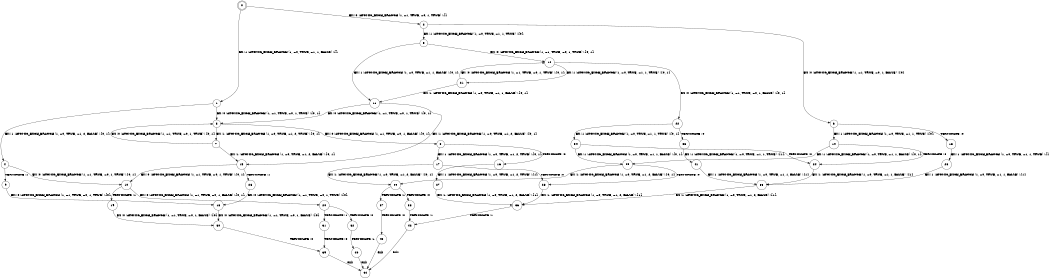 digraph BCG {
size = "7, 10.5";
center = TRUE;
node [shape = circle];
0 [peripheries = 2];
0 -> 1 [label = "EX !1 !ATOMIC_EXCH_BRANCH (1, +0, TRUE, +1, 1, FALSE) !{}"];
0 -> 2 [label = "EX !0 !ATOMIC_EXCH_BRANCH (1, +1, TRUE, +0, 1, TRUE) !{}"];
1 -> 3 [label = "EX !0 !ATOMIC_EXCH_BRANCH (1, +1, TRUE, +0, 1, TRUE) !{0, 1}"];
1 -> 4 [label = "EX !1 !ATOMIC_EXCH_BRANCH (1, +0, TRUE, +1, 2, FALSE) !{0, 1}"];
2 -> 5 [label = "EX !1 !ATOMIC_EXCH_BRANCH (1, +0, TRUE, +1, 1, TRUE) !{0}"];
2 -> 6 [label = "EX !0 !ATOMIC_EXCH_BRANCH (1, +1, TRUE, +0, 1, FALSE) !{0}"];
3 -> 7 [label = "EX !1 !ATOMIC_EXCH_BRANCH (1, +0, TRUE, +1, 2, TRUE) !{0, 1}"];
3 -> 8 [label = "EX !0 !ATOMIC_EXCH_BRANCH (1, +1, TRUE, +0, 1, FALSE) !{0, 1}"];
4 -> 9 [label = "TERMINATE !1"];
4 -> 10 [label = "EX !0 !ATOMIC_EXCH_BRANCH (1, +1, TRUE, +0, 1, TRUE) !{0, 1}"];
5 -> 11 [label = "EX !1 !ATOMIC_EXCH_BRANCH (1, +0, TRUE, +1, 1, FALSE) !{0, 1}"];
5 -> 12 [label = "EX !0 !ATOMIC_EXCH_BRANCH (1, +1, TRUE, +0, 1, TRUE) !{0, 1}"];
6 -> 13 [label = "TERMINATE !0"];
6 -> 14 [label = "EX !1 !ATOMIC_EXCH_BRANCH (1, +0, TRUE, +1, 1, TRUE) !{0}"];
7 -> 15 [label = "EX !1 !ATOMIC_EXCH_BRANCH (1, +0, TRUE, +1, 2, FALSE) !{0, 1}"];
7 -> 3 [label = "EX !0 !ATOMIC_EXCH_BRANCH (1, +1, TRUE, +0, 1, TRUE) !{0, 1}"];
8 -> 16 [label = "TERMINATE !0"];
8 -> 17 [label = "EX !1 !ATOMIC_EXCH_BRANCH (1, +0, TRUE, +1, 2, TRUE) !{0, 1}"];
9 -> 18 [label = "EX !0 !ATOMIC_EXCH_BRANCH (1, +1, TRUE, +0, 1, TRUE) !{0}"];
10 -> 19 [label = "TERMINATE !1"];
10 -> 20 [label = "EX !0 !ATOMIC_EXCH_BRANCH (1, +1, TRUE, +0, 1, FALSE) !{0, 1}"];
11 -> 15 [label = "EX !1 !ATOMIC_EXCH_BRANCH (1, +0, TRUE, +1, 2, FALSE) !{0, 1}"];
11 -> 3 [label = "EX !0 !ATOMIC_EXCH_BRANCH (1, +1, TRUE, +0, 1, TRUE) !{0, 1}"];
12 -> 21 [label = "EX !1 !ATOMIC_EXCH_BRANCH (1, +0, TRUE, +1, 1, TRUE) !{0, 1}"];
12 -> 22 [label = "EX !0 !ATOMIC_EXCH_BRANCH (1, +1, TRUE, +0, 1, FALSE) !{0, 1}"];
13 -> 23 [label = "EX !1 !ATOMIC_EXCH_BRANCH (1, +0, TRUE, +1, 1, TRUE) !{}"];
14 -> 24 [label = "TERMINATE !0"];
14 -> 25 [label = "EX !1 !ATOMIC_EXCH_BRANCH (1, +0, TRUE, +1, 1, FALSE) !{0, 1}"];
15 -> 26 [label = "TERMINATE !1"];
15 -> 10 [label = "EX !0 !ATOMIC_EXCH_BRANCH (1, +1, TRUE, +0, 1, TRUE) !{0, 1}"];
16 -> 27 [label = "EX !1 !ATOMIC_EXCH_BRANCH (1, +0, TRUE, +1, 2, TRUE) !{1}"];
17 -> 28 [label = "TERMINATE !0"];
17 -> 29 [label = "EX !1 !ATOMIC_EXCH_BRANCH (1, +0, TRUE, +1, 2, FALSE) !{0, 1}"];
18 -> 30 [label = "EX !0 !ATOMIC_EXCH_BRANCH (1, +1, TRUE, +0, 1, FALSE) !{0}"];
19 -> 30 [label = "EX !0 !ATOMIC_EXCH_BRANCH (1, +1, TRUE, +0, 1, FALSE) !{0}"];
20 -> 31 [label = "TERMINATE !1"];
20 -> 32 [label = "TERMINATE !0"];
21 -> 11 [label = "EX !1 !ATOMIC_EXCH_BRANCH (1, +0, TRUE, +1, 1, FALSE) !{0, 1}"];
21 -> 12 [label = "EX !0 !ATOMIC_EXCH_BRANCH (1, +1, TRUE, +0, 1, TRUE) !{0, 1}"];
22 -> 33 [label = "TERMINATE !0"];
22 -> 34 [label = "EX !1 !ATOMIC_EXCH_BRANCH (1, +0, TRUE, +1, 1, TRUE) !{0, 1}"];
23 -> 35 [label = "EX !1 !ATOMIC_EXCH_BRANCH (1, +0, TRUE, +1, 1, FALSE) !{1}"];
24 -> 35 [label = "EX !1 !ATOMIC_EXCH_BRANCH (1, +0, TRUE, +1, 1, FALSE) !{1}"];
25 -> 28 [label = "TERMINATE !0"];
25 -> 29 [label = "EX !1 !ATOMIC_EXCH_BRANCH (1, +0, TRUE, +1, 2, FALSE) !{0, 1}"];
26 -> 18 [label = "EX !0 !ATOMIC_EXCH_BRANCH (1, +1, TRUE, +0, 1, TRUE) !{0}"];
27 -> 36 [label = "EX !1 !ATOMIC_EXCH_BRANCH (1, +0, TRUE, +1, 2, FALSE) !{1}"];
28 -> 36 [label = "EX !1 !ATOMIC_EXCH_BRANCH (1, +0, TRUE, +1, 2, FALSE) !{1}"];
29 -> 37 [label = "TERMINATE !1"];
29 -> 38 [label = "TERMINATE !0"];
30 -> 39 [label = "TERMINATE !0"];
31 -> 39 [label = "TERMINATE !0"];
32 -> 40 [label = "TERMINATE !1"];
33 -> 41 [label = "EX !1 !ATOMIC_EXCH_BRANCH (1, +0, TRUE, +1, 1, TRUE) !{1}"];
34 -> 24 [label = "TERMINATE !0"];
34 -> 25 [label = "EX !1 !ATOMIC_EXCH_BRANCH (1, +0, TRUE, +1, 1, FALSE) !{0, 1}"];
35 -> 36 [label = "EX !1 !ATOMIC_EXCH_BRANCH (1, +0, TRUE, +1, 2, FALSE) !{1}"];
36 -> 42 [label = "TERMINATE !1"];
37 -> 43 [label = "TERMINATE !0"];
38 -> 42 [label = "TERMINATE !1"];
39 -> 44 [label = "exit"];
40 -> 44 [label = "exit"];
41 -> 35 [label = "EX !1 !ATOMIC_EXCH_BRANCH (1, +0, TRUE, +1, 1, FALSE) !{1}"];
42 -> 44 [label = "exit"];
43 -> 44 [label = "exit"];
}
